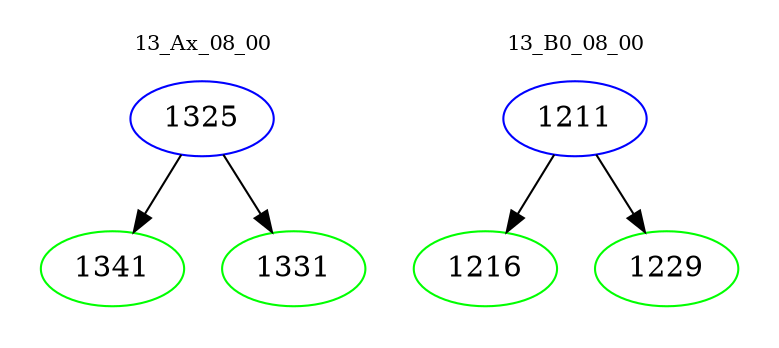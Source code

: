 digraph{
subgraph cluster_0 {
color = white
label = "13_Ax_08_00";
fontsize=10;
T0_1325 [label="1325", color="blue"]
T0_1325 -> T0_1341 [color="black"]
T0_1341 [label="1341", color="green"]
T0_1325 -> T0_1331 [color="black"]
T0_1331 [label="1331", color="green"]
}
subgraph cluster_1 {
color = white
label = "13_B0_08_00";
fontsize=10;
T1_1211 [label="1211", color="blue"]
T1_1211 -> T1_1216 [color="black"]
T1_1216 [label="1216", color="green"]
T1_1211 -> T1_1229 [color="black"]
T1_1229 [label="1229", color="green"]
}
}
